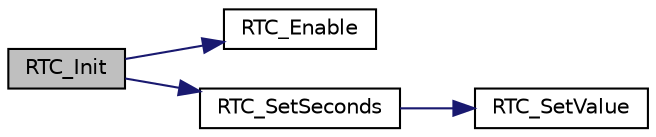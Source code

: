 digraph "RTC_Init"
{
 // LATEX_PDF_SIZE
  edge [fontname="Helvetica",fontsize="10",labelfontname="Helvetica",labelfontsize="10"];
  node [fontname="Helvetica",fontsize="10",shape=record];
  rankdir="LR";
  Node1 [label="RTC_Init",height=0.2,width=0.4,color="black", fillcolor="grey75", style="filled", fontcolor="black",tooltip="Initialises the RTC API, with the desired time."];
  Node1 -> Node2 [color="midnightblue",fontsize="10",style="solid",fontname="Helvetica"];
  Node2 [label="RTC_Enable",height=0.2,width=0.4,color="black", fillcolor="white", style="filled",URL="$d6/db4/group__RTC__Public__Functions.html#ga1ba3150eae84507ce5095806c9cefb4c",tooltip="Enable RTC counters."];
  Node1 -> Node3 [color="midnightblue",fontsize="10",style="solid",fontname="Helvetica"];
  Node3 [label="RTC_SetSeconds",height=0.2,width=0.4,color="black", fillcolor="white", style="filled",URL="$d6/db4/group__RTC__Public__Functions.html#gacefa177b35b24cdd98a156950f7d051b",tooltip="Sets RTC time value with the desired seconds, since Epoh (01/01/1970)."];
  Node3 -> Node4 [color="midnightblue",fontsize="10",style="solid",fontname="Helvetica"];
  Node4 [label="RTC_SetValue",height=0.2,width=0.4,color="black", fillcolor="white", style="filled",URL="$d6/db4/group__RTC__Public__Functions.html#ga14fa105430d9febf19fe275cee4664d8",tooltip="Sets RTC time value with the desired time."];
}
